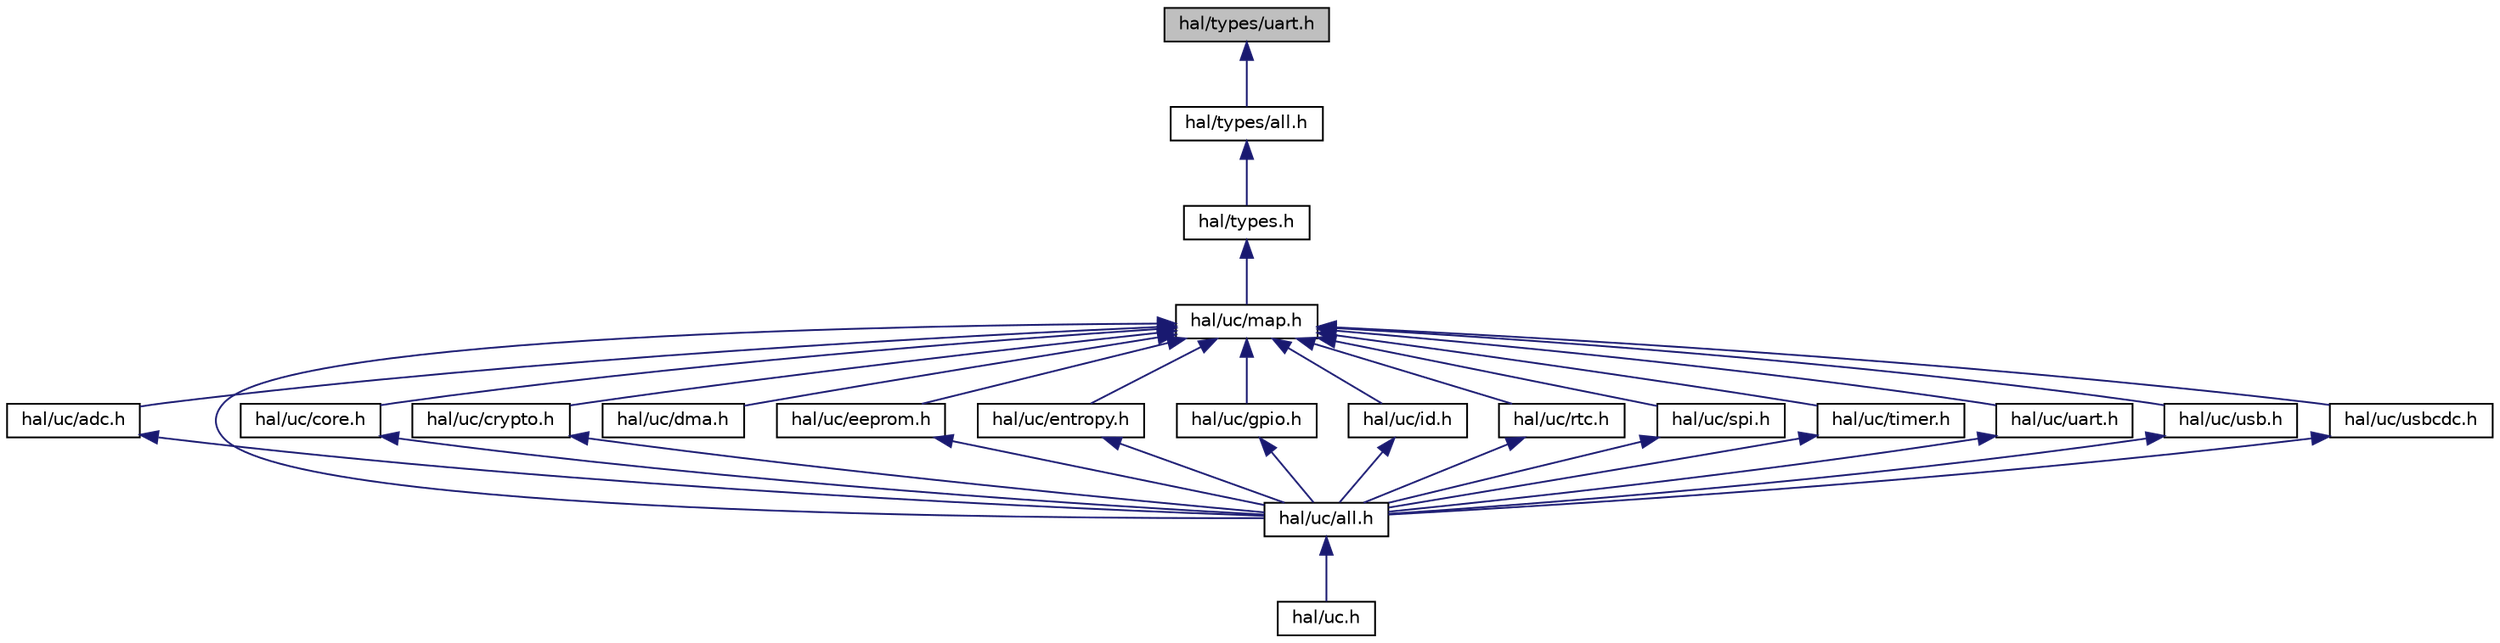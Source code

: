 digraph "hal/types/uart.h"
{
 // INTERACTIVE_SVG=YES
 // LATEX_PDF_SIZE
  bgcolor="transparent";
  edge [fontname="Helvetica",fontsize="10",labelfontname="Helvetica",labelfontsize="10"];
  node [fontname="Helvetica",fontsize="10",shape=record];
  Node1 [label="hal/types/uart.h",height=0.2,width=0.4,color="black", fillcolor="grey75", style="filled", fontcolor="black",tooltip=" "];
  Node1 -> Node2 [dir="back",color="midnightblue",fontsize="10",style="solid",fontname="Helvetica"];
  Node2 [label="hal/types/all.h",height=0.2,width=0.4,color="black",URL="$types_2all_8h.html",tooltip=" "];
  Node2 -> Node3 [dir="back",color="midnightblue",fontsize="10",style="solid",fontname="Helvetica"];
  Node3 [label="hal/types.h",height=0.2,width=0.4,color="black",URL="$types_8h.html",tooltip=" "];
  Node3 -> Node4 [dir="back",color="midnightblue",fontsize="10",style="solid",fontname="Helvetica"];
  Node4 [label="hal/uc/map.h",height=0.2,width=0.4,color="black",URL="$map_8h.html",tooltip="HAL for uC Peripheral Map."];
  Node4 -> Node5 [dir="back",color="midnightblue",fontsize="10",style="solid",fontname="Helvetica"];
  Node5 [label="hal/uc/adc.h",height=0.2,width=0.4,color="black",URL="$uc_2adc_8h.html",tooltip="HAL for uC Internal ADC interfaces."];
  Node5 -> Node6 [dir="back",color="midnightblue",fontsize="10",style="solid",fontname="Helvetica"];
  Node6 [label="hal/uc/all.h",height=0.2,width=0.4,color="black",URL="$uc_2all_8h.html",tooltip=" "];
  Node6 -> Node7 [dir="back",color="midnightblue",fontsize="10",style="solid",fontname="Helvetica"];
  Node7 [label="hal/uc.h",height=0.2,width=0.4,color="black",URL="$uc_8h.html",tooltip=" "];
  Node4 -> Node6 [dir="back",color="midnightblue",fontsize="10",style="solid",fontname="Helvetica"];
  Node4 -> Node8 [dir="back",color="midnightblue",fontsize="10",style="solid",fontname="Helvetica"];
  Node8 [label="hal/uc/core.h",height=0.2,width=0.4,color="black",URL="$core_8h.html",tooltip="HAL for uC Core peripherals."];
  Node8 -> Node6 [dir="back",color="midnightblue",fontsize="10",style="solid",fontname="Helvetica"];
  Node4 -> Node9 [dir="back",color="midnightblue",fontsize="10",style="solid",fontname="Helvetica"];
  Node9 [label="hal/uc/crypto.h",height=0.2,width=0.4,color="black",URL="$uc_2crypto_8h.html",tooltip=" "];
  Node9 -> Node6 [dir="back",color="midnightblue",fontsize="10",style="solid",fontname="Helvetica"];
  Node4 -> Node10 [dir="back",color="midnightblue",fontsize="10",style="solid",fontname="Helvetica"];
  Node10 [label="hal/uc/dma.h",height=0.2,width=0.4,color="black",URL="$dma_8h.html",tooltip="HAL for DMA."];
  Node4 -> Node11 [dir="back",color="midnightblue",fontsize="10",style="solid",fontname="Helvetica"];
  Node11 [label="hal/uc/eeprom.h",height=0.2,width=0.4,color="black",URL="$eeprom_8h.html",tooltip="HAL for uC EEPROM peripherals."];
  Node11 -> Node6 [dir="back",color="midnightblue",fontsize="10",style="solid",fontname="Helvetica"];
  Node4 -> Node12 [dir="back",color="midnightblue",fontsize="10",style="solid",fontname="Helvetica"];
  Node12 [label="hal/uc/entropy.h",height=0.2,width=0.4,color="black",URL="$entropy_8h.html",tooltip="HAL for uC entropy source."];
  Node12 -> Node6 [dir="back",color="midnightblue",fontsize="10",style="solid",fontname="Helvetica"];
  Node4 -> Node13 [dir="back",color="midnightblue",fontsize="10",style="solid",fontname="Helvetica"];
  Node13 [label="hal/uc/gpio.h",height=0.2,width=0.4,color="black",URL="$gpio_8h.html",tooltip="HAL for uC GPIOs."];
  Node13 -> Node6 [dir="back",color="midnightblue",fontsize="10",style="solid",fontname="Helvetica"];
  Node4 -> Node14 [dir="back",color="midnightblue",fontsize="10",style="solid",fontname="Helvetica"];
  Node14 [label="hal/uc/id.h",height=0.2,width=0.4,color="black",URL="$id_8h.html",tooltip="HAL for uC ID."];
  Node14 -> Node6 [dir="back",color="midnightblue",fontsize="10",style="solid",fontname="Helvetica"];
  Node4 -> Node15 [dir="back",color="midnightblue",fontsize="10",style="solid",fontname="Helvetica"];
  Node15 [label="hal/uc/rtc.h",height=0.2,width=0.4,color="black",URL="$uc_2rtc_8h.html",tooltip="HAL for uC RTCs."];
  Node15 -> Node6 [dir="back",color="midnightblue",fontsize="10",style="solid",fontname="Helvetica"];
  Node4 -> Node16 [dir="back",color="midnightblue",fontsize="10",style="solid",fontname="Helvetica"];
  Node16 [label="hal/uc/spi.h",height=0.2,width=0.4,color="black",URL="$spi_8h.html",tooltip="HAL for SPI interfaces."];
  Node16 -> Node6 [dir="back",color="midnightblue",fontsize="10",style="solid",fontname="Helvetica"];
  Node4 -> Node17 [dir="back",color="midnightblue",fontsize="10",style="solid",fontname="Helvetica"];
  Node17 [label="hal/uc/timer.h",height=0.2,width=0.4,color="black",URL="$uc_2timer_8h.html",tooltip="HAL for uC Timers."];
  Node17 -> Node6 [dir="back",color="midnightblue",fontsize="10",style="solid",fontname="Helvetica"];
  Node4 -> Node18 [dir="back",color="midnightblue",fontsize="10",style="solid",fontname="Helvetica"];
  Node18 [label="hal/uc/uart.h",height=0.2,width=0.4,color="black",URL="$uc_2uart_8h.html",tooltip=" "];
  Node18 -> Node6 [dir="back",color="midnightblue",fontsize="10",style="solid",fontname="Helvetica"];
  Node4 -> Node19 [dir="back",color="midnightblue",fontsize="10",style="solid",fontname="Helvetica"];
  Node19 [label="hal/uc/usb.h",height=0.2,width=0.4,color="black",URL="$usb_8h.html",tooltip="HAL for USB interface."];
  Node19 -> Node6 [dir="back",color="midnightblue",fontsize="10",style="solid",fontname="Helvetica"];
  Node4 -> Node20 [dir="back",color="midnightblue",fontsize="10",style="solid",fontname="Helvetica"];
  Node20 [label="hal/uc/usbcdc.h",height=0.2,width=0.4,color="black",URL="$usbcdc_8h.html",tooltip="HAL for USB CDC interface."];
  Node20 -> Node6 [dir="back",color="midnightblue",fontsize="10",style="solid",fontname="Helvetica"];
}

